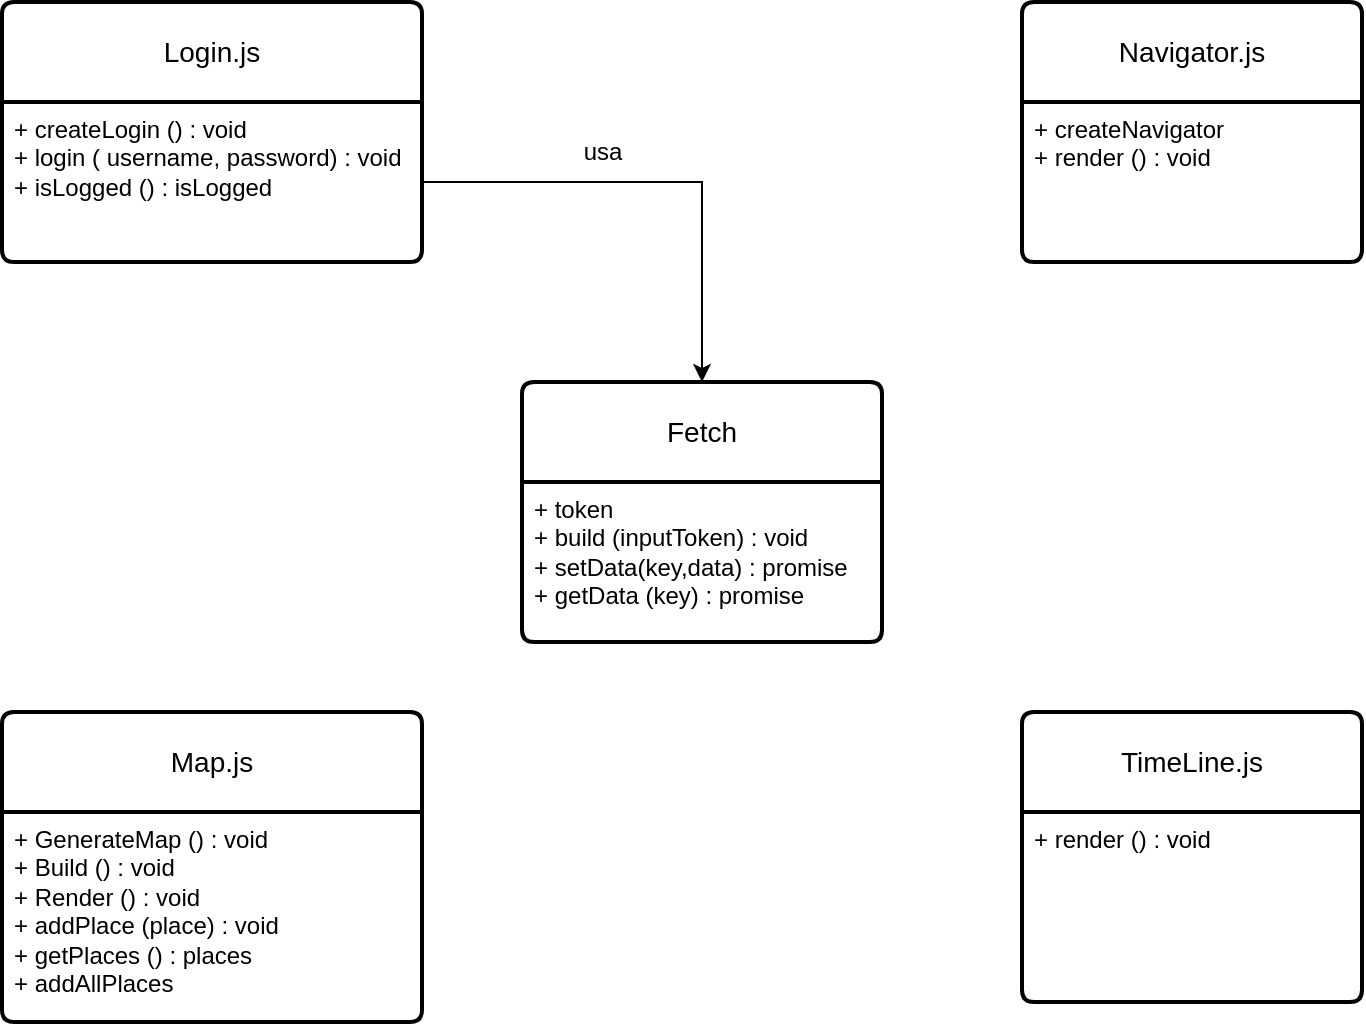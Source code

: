 <mxfile version="25.0.3">
  <diagram name="Pagina-1" id="6-uIPwmchD4a8Nkgu4xb">
    <mxGraphModel grid="1" page="1" gridSize="10" guides="1" tooltips="1" connect="1" arrows="1" fold="1" pageScale="1" pageWidth="827" pageHeight="1169" math="0" shadow="0">
      <root>
        <mxCell id="0" />
        <mxCell id="1" parent="0" />
        <mxCell id="PDCx3JyU7XLu6EtrBzmf-11" value="Map.js" style="swimlane;childLayout=stackLayout;horizontal=1;startSize=50;horizontalStack=0;rounded=1;fontSize=14;fontStyle=0;strokeWidth=2;resizeParent=0;resizeLast=1;shadow=0;dashed=0;align=center;arcSize=4;whiteSpace=wrap;html=1;" vertex="1" parent="1">
          <mxGeometry x="30" y="455" width="210" height="155" as="geometry" />
        </mxCell>
        <mxCell id="PDCx3JyU7XLu6EtrBzmf-12" value="+ GenerateMap () : void&lt;div&gt;+ Build () : void&amp;nbsp;&lt;br&gt;+ Render () : void&lt;br&gt;+ addPlace (place) : void&amp;nbsp;&lt;div&gt;&lt;span style=&quot;background-color: initial;&quot;&gt;+ getPlaces () : places&lt;/span&gt;&lt;div&gt;+ addAllPlaces&lt;/div&gt;&lt;/div&gt;&lt;/div&gt;" style="align=left;strokeColor=none;fillColor=none;spacingLeft=4;fontSize=12;verticalAlign=top;resizable=0;rotatable=0;part=1;html=1;" vertex="1" parent="PDCx3JyU7XLu6EtrBzmf-11">
          <mxGeometry y="50" width="210" height="105" as="geometry" />
        </mxCell>
        <mxCell id="PDCx3JyU7XLu6EtrBzmf-13" value="Login.js" style="swimlane;childLayout=stackLayout;horizontal=1;startSize=50;horizontalStack=0;rounded=1;fontSize=14;fontStyle=0;strokeWidth=2;resizeParent=0;resizeLast=1;shadow=0;dashed=0;align=center;arcSize=4;whiteSpace=wrap;html=1;" vertex="1" parent="1">
          <mxGeometry x="30" y="100" width="210" height="130" as="geometry">
            <mxRectangle x="30" y="100" width="90" height="50" as="alternateBounds" />
          </mxGeometry>
        </mxCell>
        <mxCell id="PDCx3JyU7XLu6EtrBzmf-14" value="+ createLogin () : void&lt;br&gt;&lt;div&gt;+ login (&amp;nbsp;username, password) : void&lt;/div&gt;&lt;div&gt;+ isLogged () :&amp;nbsp;isLogged&lt;/div&gt;" style="align=left;strokeColor=none;fillColor=none;spacingLeft=4;fontSize=12;verticalAlign=top;resizable=0;rotatable=0;part=1;html=1;" vertex="1" parent="PDCx3JyU7XLu6EtrBzmf-13">
          <mxGeometry y="50" width="210" height="80" as="geometry" />
        </mxCell>
        <mxCell id="PDCx3JyU7XLu6EtrBzmf-15" value="Navigator.js" style="swimlane;childLayout=stackLayout;horizontal=1;startSize=50;horizontalStack=0;rounded=1;fontSize=14;fontStyle=0;strokeWidth=2;resizeParent=0;resizeLast=1;shadow=0;dashed=0;align=center;arcSize=4;whiteSpace=wrap;html=1;" vertex="1" parent="1">
          <mxGeometry x="540" y="100" width="170" height="130" as="geometry">
            <mxRectangle x="510" y="100" width="110" height="50" as="alternateBounds" />
          </mxGeometry>
        </mxCell>
        <mxCell id="PDCx3JyU7XLu6EtrBzmf-16" value="+ createNavigator&lt;div&gt;+ render () : void&amp;nbsp;&lt;/div&gt;" style="align=left;strokeColor=none;fillColor=none;spacingLeft=4;fontSize=12;verticalAlign=top;resizable=0;rotatable=0;part=1;html=1;" vertex="1" parent="PDCx3JyU7XLu6EtrBzmf-15">
          <mxGeometry y="50" width="170" height="80" as="geometry" />
        </mxCell>
        <mxCell id="PDCx3JyU7XLu6EtrBzmf-21" value="TimeLine.js" style="swimlane;childLayout=stackLayout;horizontal=1;startSize=50;horizontalStack=0;rounded=1;fontSize=14;fontStyle=0;strokeWidth=2;resizeParent=0;resizeLast=1;shadow=0;dashed=0;align=center;arcSize=4;whiteSpace=wrap;html=1;" vertex="1" parent="1">
          <mxGeometry x="540" y="455" width="170" height="145" as="geometry" />
        </mxCell>
        <mxCell id="PDCx3JyU7XLu6EtrBzmf-22" value="+ render () : void" style="align=left;strokeColor=none;fillColor=none;spacingLeft=4;fontSize=12;verticalAlign=top;resizable=0;rotatable=0;part=1;html=1;" vertex="1" parent="PDCx3JyU7XLu6EtrBzmf-21">
          <mxGeometry y="50" width="170" height="95" as="geometry" />
        </mxCell>
        <mxCell id="PDCx3JyU7XLu6EtrBzmf-25" value="Fetch" style="swimlane;childLayout=stackLayout;horizontal=1;startSize=50;horizontalStack=0;rounded=1;fontSize=14;fontStyle=0;strokeWidth=2;resizeParent=0;resizeLast=1;shadow=0;dashed=0;align=center;arcSize=4;whiteSpace=wrap;html=1;" vertex="1" parent="1">
          <mxGeometry x="290" y="290" width="180" height="130" as="geometry">
            <mxRectangle x="290" y="290" width="80" height="50" as="alternateBounds" />
          </mxGeometry>
        </mxCell>
        <mxCell id="PDCx3JyU7XLu6EtrBzmf-26" value="+ token&lt;div&gt;+ build (inputToken) : void&amp;nbsp;&lt;/div&gt;&lt;div&gt;+ setData(key,data) : promise&lt;/div&gt;&lt;div&gt;+ getData (key) : promise&lt;/div&gt;" style="align=left;strokeColor=none;fillColor=none;spacingLeft=4;fontSize=12;verticalAlign=top;resizable=0;rotatable=0;part=1;html=1;" vertex="1" parent="PDCx3JyU7XLu6EtrBzmf-25">
          <mxGeometry y="50" width="180" height="80" as="geometry" />
        </mxCell>
        <mxCell id="PDCx3JyU7XLu6EtrBzmf-28" value="usa" style="text;html=1;align=center;verticalAlign=middle;resizable=0;points=[];autosize=1;strokeColor=none;fillColor=none;" vertex="1" parent="1">
          <mxGeometry x="310" y="160" width="40" height="30" as="geometry" />
        </mxCell>
        <mxCell id="tWeno6-5v6hL2MDRHCYz-1" value="" style="endArrow=classic;html=1;rounded=0;exitX=1;exitY=0.5;exitDx=0;exitDy=0;entryX=0.5;entryY=0;entryDx=0;entryDy=0;" edge="1" parent="1" source="PDCx3JyU7XLu6EtrBzmf-14" target="PDCx3JyU7XLu6EtrBzmf-25">
          <mxGeometry width="50" height="50" relative="1" as="geometry">
            <mxPoint x="390" y="350" as="sourcePoint" />
            <mxPoint x="370" y="190" as="targetPoint" />
            <Array as="points">
              <mxPoint x="370" y="190" />
              <mxPoint x="380" y="190" />
            </Array>
          </mxGeometry>
        </mxCell>
      </root>
    </mxGraphModel>
  </diagram>
</mxfile>
